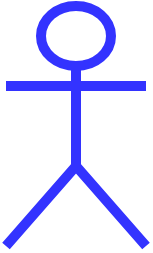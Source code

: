 <mxfile>
    <diagram id="9X32ZYshh2zQu-bvIVrp" name="Page-1">
        <mxGraphModel dx="532" dy="648" grid="1" gridSize="10" guides="1" tooltips="1" connect="1" arrows="1" fold="1" page="1" pageScale="1" pageWidth="827" pageHeight="1169" math="0" shadow="0">
            <root>
                <mxCell id="0"/>
                <mxCell id="1" parent="0"/>
                <mxCell id="3" value="" style="shape=umlActor;verticalLabelPosition=bottom;verticalAlign=top;html=1;outlineConnect=0;fontFamily=Comic Sans MS;fontSize=100;strokeColor=#3333FF;strokeWidth=5;" vertex="1" parent="1">
                    <mxGeometry x="70" y="40" width="70" height="120" as="geometry"/>
                </mxCell>
            </root>
        </mxGraphModel>
    </diagram>
</mxfile>